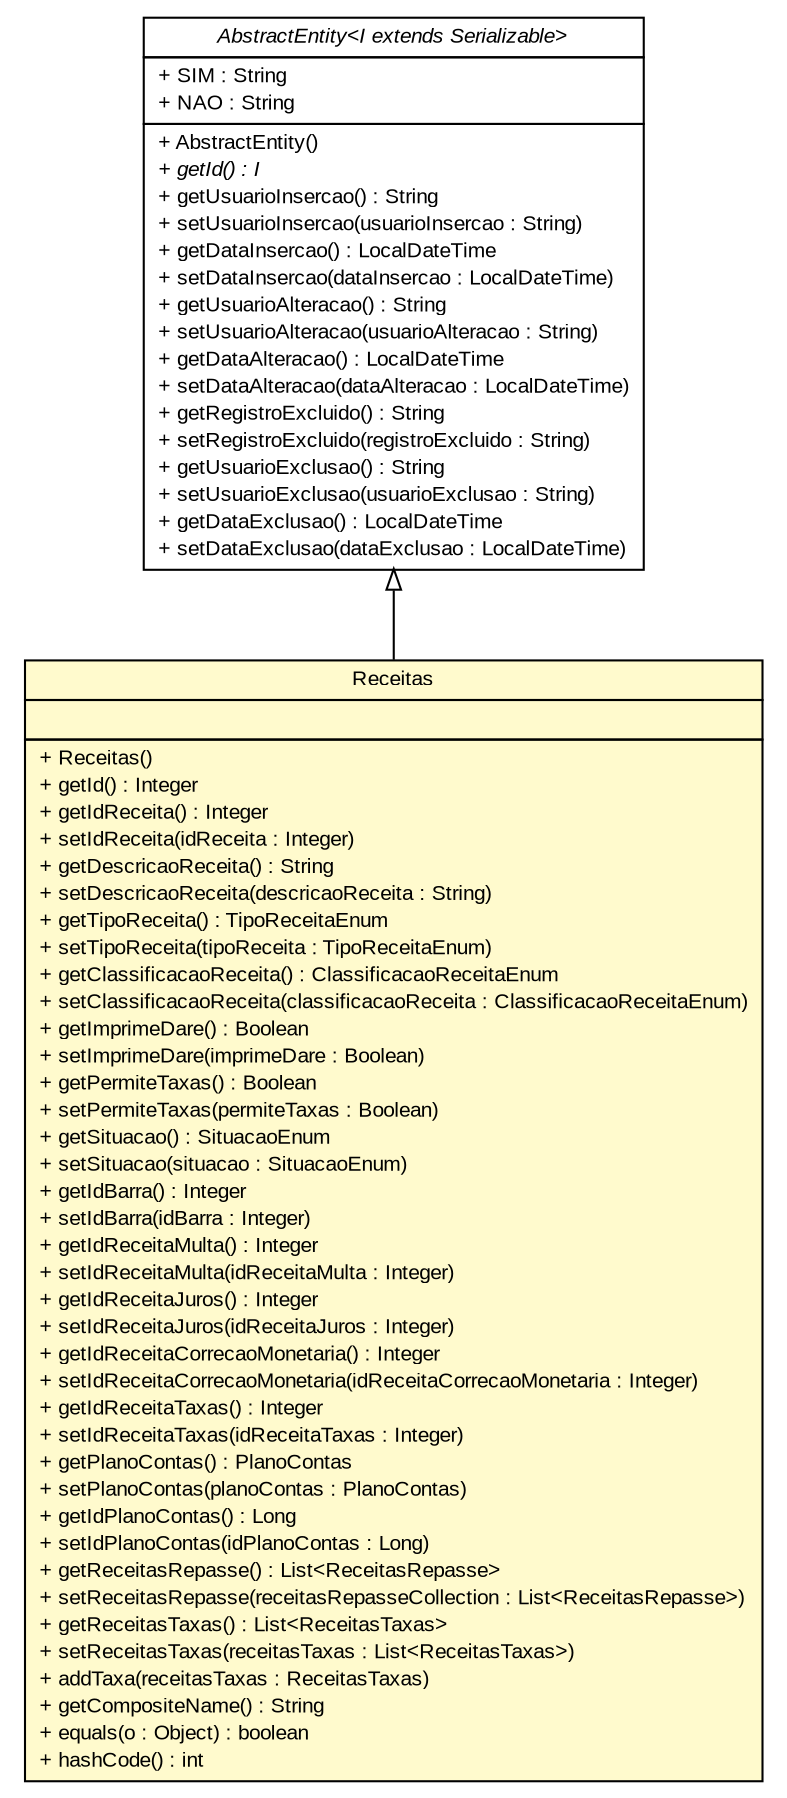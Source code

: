 #!/usr/local/bin/dot
#
# Class diagram 
# Generated by UMLGraph version R5_6 (http://www.umlgraph.org/)
#

digraph G {
	edge [fontname="arial",fontsize=10,labelfontname="arial",labelfontsize=10];
	node [fontname="arial",fontsize=10,shape=plaintext];
	nodesep=0.25;
	ranksep=0.5;
	// br.gov.to.sefaz.persistence.entity.AbstractEntity<I extends java.io.Serializable>
	c723700 [label=<<table title="br.gov.to.sefaz.persistence.entity.AbstractEntity" border="0" cellborder="1" cellspacing="0" cellpadding="2" port="p" href="../../../persistence/entity/AbstractEntity.html">
		<tr><td><table border="0" cellspacing="0" cellpadding="1">
<tr><td align="center" balign="center"><font face="arial italic"> AbstractEntity&lt;I extends Serializable&gt; </font></td></tr>
		</table></td></tr>
		<tr><td><table border="0" cellspacing="0" cellpadding="1">
<tr><td align="left" balign="left"> + SIM : String </td></tr>
<tr><td align="left" balign="left"> + NAO : String </td></tr>
		</table></td></tr>
		<tr><td><table border="0" cellspacing="0" cellpadding="1">
<tr><td align="left" balign="left"> + AbstractEntity() </td></tr>
<tr><td align="left" balign="left"><font face="arial italic" point-size="10.0"> + getId() : I </font></td></tr>
<tr><td align="left" balign="left"> + getUsuarioInsercao() : String </td></tr>
<tr><td align="left" balign="left"> + setUsuarioInsercao(usuarioInsercao : String) </td></tr>
<tr><td align="left" balign="left"> + getDataInsercao() : LocalDateTime </td></tr>
<tr><td align="left" balign="left"> + setDataInsercao(dataInsercao : LocalDateTime) </td></tr>
<tr><td align="left" balign="left"> + getUsuarioAlteracao() : String </td></tr>
<tr><td align="left" balign="left"> + setUsuarioAlteracao(usuarioAlteracao : String) </td></tr>
<tr><td align="left" balign="left"> + getDataAlteracao() : LocalDateTime </td></tr>
<tr><td align="left" balign="left"> + setDataAlteracao(dataAlteracao : LocalDateTime) </td></tr>
<tr><td align="left" balign="left"> + getRegistroExcluido() : String </td></tr>
<tr><td align="left" balign="left"> + setRegistroExcluido(registroExcluido : String) </td></tr>
<tr><td align="left" balign="left"> + getUsuarioExclusao() : String </td></tr>
<tr><td align="left" balign="left"> + setUsuarioExclusao(usuarioExclusao : String) </td></tr>
<tr><td align="left" balign="left"> + getDataExclusao() : LocalDateTime </td></tr>
<tr><td align="left" balign="left"> + setDataExclusao(dataExclusao : LocalDateTime) </td></tr>
		</table></td></tr>
		</table>>, URL="../../../persistence/entity/AbstractEntity.html", fontname="arial", fontcolor="black", fontsize=10.0];
	// br.gov.to.sefaz.arr.persistence.entity.Receitas
	c724265 [label=<<table title="br.gov.to.sefaz.arr.persistence.entity.Receitas" border="0" cellborder="1" cellspacing="0" cellpadding="2" port="p" bgcolor="lemonChiffon" href="./Receitas.html">
		<tr><td><table border="0" cellspacing="0" cellpadding="1">
<tr><td align="center" balign="center"> Receitas </td></tr>
		</table></td></tr>
		<tr><td><table border="0" cellspacing="0" cellpadding="1">
<tr><td align="left" balign="left">  </td></tr>
		</table></td></tr>
		<tr><td><table border="0" cellspacing="0" cellpadding="1">
<tr><td align="left" balign="left"> + Receitas() </td></tr>
<tr><td align="left" balign="left"> + getId() : Integer </td></tr>
<tr><td align="left" balign="left"> + getIdReceita() : Integer </td></tr>
<tr><td align="left" balign="left"> + setIdReceita(idReceita : Integer) </td></tr>
<tr><td align="left" balign="left"> + getDescricaoReceita() : String </td></tr>
<tr><td align="left" balign="left"> + setDescricaoReceita(descricaoReceita : String) </td></tr>
<tr><td align="left" balign="left"> + getTipoReceita() : TipoReceitaEnum </td></tr>
<tr><td align="left" balign="left"> + setTipoReceita(tipoReceita : TipoReceitaEnum) </td></tr>
<tr><td align="left" balign="left"> + getClassificacaoReceita() : ClassificacaoReceitaEnum </td></tr>
<tr><td align="left" balign="left"> + setClassificacaoReceita(classificacaoReceita : ClassificacaoReceitaEnum) </td></tr>
<tr><td align="left" balign="left"> + getImprimeDare() : Boolean </td></tr>
<tr><td align="left" balign="left"> + setImprimeDare(imprimeDare : Boolean) </td></tr>
<tr><td align="left" balign="left"> + getPermiteTaxas() : Boolean </td></tr>
<tr><td align="left" balign="left"> + setPermiteTaxas(permiteTaxas : Boolean) </td></tr>
<tr><td align="left" balign="left"> + getSituacao() : SituacaoEnum </td></tr>
<tr><td align="left" balign="left"> + setSituacao(situacao : SituacaoEnum) </td></tr>
<tr><td align="left" balign="left"> + getIdBarra() : Integer </td></tr>
<tr><td align="left" balign="left"> + setIdBarra(idBarra : Integer) </td></tr>
<tr><td align="left" balign="left"> + getIdReceitaMulta() : Integer </td></tr>
<tr><td align="left" balign="left"> + setIdReceitaMulta(idReceitaMulta : Integer) </td></tr>
<tr><td align="left" balign="left"> + getIdReceitaJuros() : Integer </td></tr>
<tr><td align="left" balign="left"> + setIdReceitaJuros(idReceitaJuros : Integer) </td></tr>
<tr><td align="left" balign="left"> + getIdReceitaCorrecaoMonetaria() : Integer </td></tr>
<tr><td align="left" balign="left"> + setIdReceitaCorrecaoMonetaria(idReceitaCorrecaoMonetaria : Integer) </td></tr>
<tr><td align="left" balign="left"> + getIdReceitaTaxas() : Integer </td></tr>
<tr><td align="left" balign="left"> + setIdReceitaTaxas(idReceitaTaxas : Integer) </td></tr>
<tr><td align="left" balign="left"> + getPlanoContas() : PlanoContas </td></tr>
<tr><td align="left" balign="left"> + setPlanoContas(planoContas : PlanoContas) </td></tr>
<tr><td align="left" balign="left"> + getIdPlanoContas() : Long </td></tr>
<tr><td align="left" balign="left"> + setIdPlanoContas(idPlanoContas : Long) </td></tr>
<tr><td align="left" balign="left"> + getReceitasRepasse() : List&lt;ReceitasRepasse&gt; </td></tr>
<tr><td align="left" balign="left"> + setReceitasRepasse(receitasRepasseCollection : List&lt;ReceitasRepasse&gt;) </td></tr>
<tr><td align="left" balign="left"> + getReceitasTaxas() : List&lt;ReceitasTaxas&gt; </td></tr>
<tr><td align="left" balign="left"> + setReceitasTaxas(receitasTaxas : List&lt;ReceitasTaxas&gt;) </td></tr>
<tr><td align="left" balign="left"> + addTaxa(receitasTaxas : ReceitasTaxas) </td></tr>
<tr><td align="left" balign="left"> + getCompositeName() : String </td></tr>
<tr><td align="left" balign="left"> + equals(o : Object) : boolean </td></tr>
<tr><td align="left" balign="left"> + hashCode() : int </td></tr>
		</table></td></tr>
		</table>>, URL="./Receitas.html", fontname="arial", fontcolor="black", fontsize=10.0];
	//br.gov.to.sefaz.arr.persistence.entity.Receitas extends br.gov.to.sefaz.persistence.entity.AbstractEntity<java.lang.Integer>
	c723700:p -> c724265:p [dir=back,arrowtail=empty];
}

